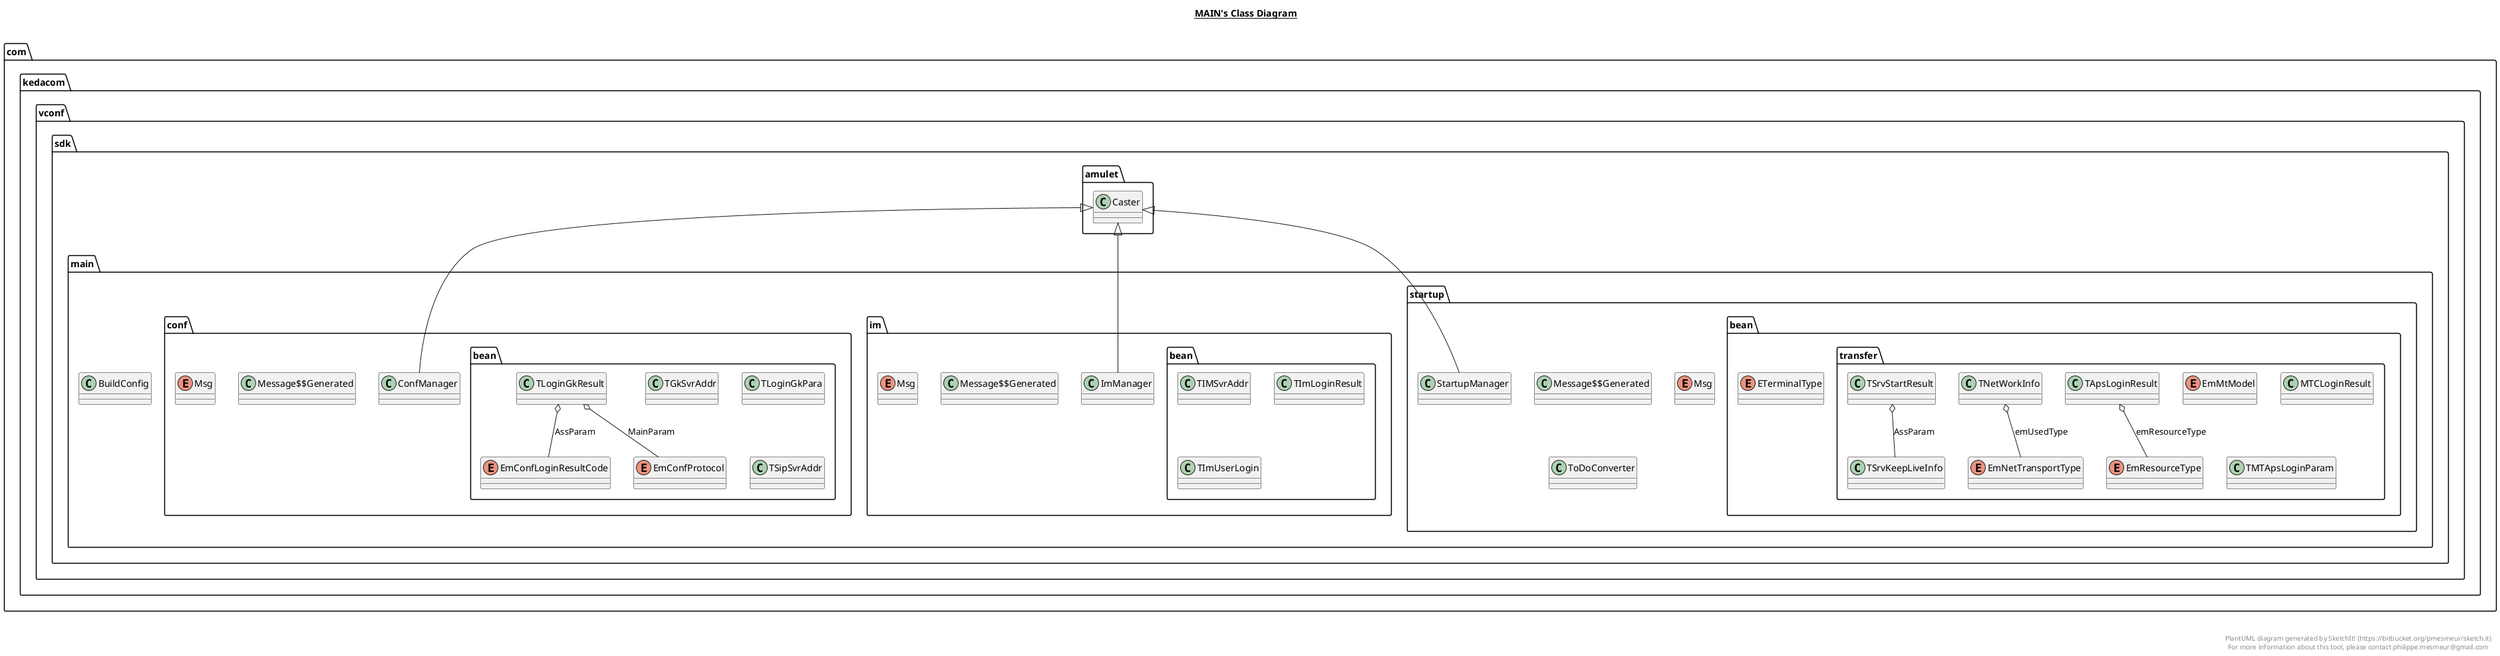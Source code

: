 @startuml

title __MAIN's Class Diagram__\n

  namespace com.kedacom.vconf.sdk.main {
    class com.kedacom.vconf.sdk.main.BuildConfig {
    }
  }
  

  namespace com.kedacom.vconf.sdk.main {
    class com.kedacom.vconf.sdk.main.BuildConfig {
    }
  }
  

  namespace com.kedacom.vconf.sdk.main {
    namespace conf {
      class com.kedacom.vconf.sdk.main.conf.ConfManager {
      }
    }
  }
  

  namespace com.kedacom.vconf.sdk.main {
    namespace conf {
      class com.kedacom.vconf.sdk.main.conf.Message$$Generated {
      }
    }
  }
  

  namespace com.kedacom.vconf.sdk.main {
    namespace conf {
      enum Msg {
      }
    }
  }
  

  namespace com.kedacom.vconf.sdk.main {
    namespace conf {
      namespace bean {
        enum EmConfLoginResultCode {
        }
      }
    }
  }
  

  namespace com.kedacom.vconf.sdk.main {
    namespace conf {
      namespace bean {
        enum EmConfProtocol {
        }
      }
    }
  }
  

  namespace com.kedacom.vconf.sdk.main {
    namespace conf {
      namespace bean {
        class com.kedacom.vconf.sdk.main.conf.bean.TGkSvrAddr {
        }
      }
    }
  }
  

  namespace com.kedacom.vconf.sdk.main {
    namespace conf {
      namespace bean {
        class com.kedacom.vconf.sdk.main.conf.bean.TLoginGkPara {
        }
      }
    }
  }
  

  namespace com.kedacom.vconf.sdk.main {
    namespace conf {
      namespace bean {
        class com.kedacom.vconf.sdk.main.conf.bean.TLoginGkResult {
        }
      }
    }
  }
  

  namespace com.kedacom.vconf.sdk.main {
    namespace conf {
      namespace bean {
        class com.kedacom.vconf.sdk.main.conf.bean.TSipSvrAddr {
        }
      }
    }
  }
  

  namespace com.kedacom.vconf.sdk.main {
    namespace im {
      class com.kedacom.vconf.sdk.main.im.ImManager {
      }
    }
  }
  

  namespace com.kedacom.vconf.sdk.main {
    namespace im {
      class com.kedacom.vconf.sdk.main.im.Message$$Generated {
      }
    }
  }
  

  namespace com.kedacom.vconf.sdk.main {
    namespace im {
      enum Msg {
      }
    }
  }
  

  namespace com.kedacom.vconf.sdk.main {
    namespace im {
      namespace bean {
        class com.kedacom.vconf.sdk.main.im.bean.TIMSvrAddr {
        }
      }
    }
  }
  

  namespace com.kedacom.vconf.sdk.main {
    namespace im {
      namespace bean {
        class com.kedacom.vconf.sdk.main.im.bean.TImLoginResult {
        }
      }
    }
  }
  

  namespace com.kedacom.vconf.sdk.main {
    namespace im {
      namespace bean {
        class com.kedacom.vconf.sdk.main.im.bean.TImUserLogin {
        }
      }
    }
  }
  

  namespace com.kedacom.vconf.sdk.main {
    namespace startup {
      class com.kedacom.vconf.sdk.main.startup.Message$$Generated {
      }
    }
  }
  

  namespace com.kedacom.vconf.sdk.main {
    namespace startup {
      enum Msg {
      }
    }
  }
  

  namespace com.kedacom.vconf.sdk.main {
    namespace startup {
      class com.kedacom.vconf.sdk.main.startup.StartupManager {
      }
    }
  }
  

  namespace com.kedacom.vconf.sdk.main {
    namespace startup {
      class com.kedacom.vconf.sdk.main.startup.ToDoConverter {
      }
    }
  }
  

  namespace com.kedacom.vconf.sdk.main {
    namespace startup {
      namespace bean {
        enum ETerminalType {
        }
      }
    }
  }
  

  namespace com.kedacom.vconf.sdk.main {
    namespace startup {
      namespace bean {
        namespace transfer {
          enum EmMtModel {
          }
        }
      }
    }
  }
  

  namespace com.kedacom.vconf.sdk.main {
    namespace startup {
      namespace bean {
        namespace transfer {
          enum EmNetTransportType {
          }
        }
      }
    }
  }
  

  namespace com.kedacom.vconf.sdk.main {
    namespace startup {
      namespace bean {
        namespace transfer {
          enum EmResourceType {
          }
        }
      }
    }
  }
  

  namespace com.kedacom.vconf.sdk.main {
    namespace startup {
      namespace bean {
        namespace transfer {
          class com.kedacom.vconf.sdk.main.startup.bean.transfer.MTCLoginResult {
          }
        }
      }
    }
  }
  

  namespace com.kedacom.vconf.sdk.main {
    namespace startup {
      namespace bean {
        namespace transfer {
          class com.kedacom.vconf.sdk.main.startup.bean.transfer.TApsLoginResult {
          }
        }
      }
    }
  }
  

  namespace com.kedacom.vconf.sdk.main {
    namespace startup {
      namespace bean {
        namespace transfer {
          class com.kedacom.vconf.sdk.main.startup.bean.transfer.TMTApsLoginParam {
          }
        }
      }
    }
  }
  

  namespace com.kedacom.vconf.sdk.main {
    namespace startup {
      namespace bean {
        namespace transfer {
          class com.kedacom.vconf.sdk.main.startup.bean.transfer.TNetWorkInfo {
          }
        }
      }
    }
  }
  

  namespace com.kedacom.vconf.sdk.main {
    namespace startup {
      namespace bean {
        namespace transfer {
          class com.kedacom.vconf.sdk.main.startup.bean.transfer.TSrvKeepLiveInfo {
          }
        }
      }
    }
  }
  

  namespace com.kedacom.vconf.sdk.main {
    namespace startup {
      namespace bean {
        namespace transfer {
          class com.kedacom.vconf.sdk.main.startup.bean.transfer.TSrvStartResult {
          }
        }
      }
    }
  }
  

  com.kedacom.vconf.sdk.main.conf.ConfManager -up-|> com.kedacom.vconf.sdk.amulet.Caster
  com.kedacom.vconf.sdk.main.conf.bean.TLoginGkResult o-- com.kedacom.vconf.sdk.main.conf.bean.EmConfLoginResultCode : AssParam
  com.kedacom.vconf.sdk.main.conf.bean.TLoginGkResult o-- com.kedacom.vconf.sdk.main.conf.bean.EmConfProtocol : MainParam
  com.kedacom.vconf.sdk.main.im.ImManager -up-|> com.kedacom.vconf.sdk.amulet.Caster
  com.kedacom.vconf.sdk.main.startup.StartupManager -up-|> com.kedacom.vconf.sdk.amulet.Caster
  com.kedacom.vconf.sdk.main.startup.bean.transfer.TApsLoginResult o-- com.kedacom.vconf.sdk.main.startup.bean.transfer.EmResourceType : emResourceType
  com.kedacom.vconf.sdk.main.startup.bean.transfer.TNetWorkInfo o-- com.kedacom.vconf.sdk.main.startup.bean.transfer.EmNetTransportType : emUsedType
  com.kedacom.vconf.sdk.main.startup.bean.transfer.TSrvStartResult o-- com.kedacom.vconf.sdk.main.startup.bean.transfer.TSrvKeepLiveInfo : AssParam


right footer


PlantUML diagram generated by SketchIt! (https://bitbucket.org/pmesmeur/sketch.it)
For more information about this tool, please contact philippe.mesmeur@gmail.com
endfooter

@enduml
